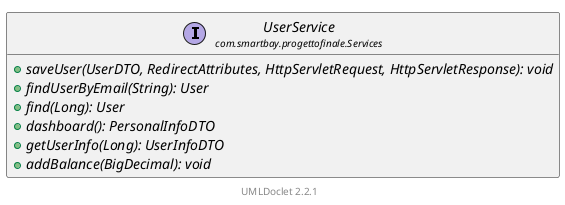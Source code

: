 @startuml
    ' Copyright to this UML and generated images belongs to the author of the corresponding Java sources.

    ' This UML was generated by UMLDoclet (C) Copyright 2016-2025 Talsma ICT.
    ' UMLDoclet 2.2.1 is licensed under the Apache License, version 2.0
    ' and contains parts of PlantUML 1.2024.7 (ASL) Copyright 2009-2025, Arnaud Roques.

    !pragma layout smetana

    set namespaceSeparator none
    hide empty fields
    hide empty methods

    interface "<size:14>UserService\n<size:10>com.smartbay.progettofinale.Services" as com.smartbay.progettofinale.Services.UserService [[UserService.html]] {
        {abstract} +saveUser(UserDTO, RedirectAttributes, HttpServletRequest, HttpServletResponse): void
        {abstract} +findUserByEmail(String): User
        {abstract} +find(Long): User
        {abstract} +dashboard(): PersonalInfoDTO
        {abstract} +getUserInfo(Long): UserInfoDTO
        {abstract} +addBalance(BigDecimal): void
    }

    <style>
        footer {
            HyperLinkColor #8
            HyperLinkUnderlineThickness 0
        }
    </style>
    footer \n[[https://github.com/talsma-ict/umldoclet UMLDoclet 2.2.1]]
    ' Generated 2025-08-31T20:08:01.497979156+02:00[Europe/Rome]
@enduml
